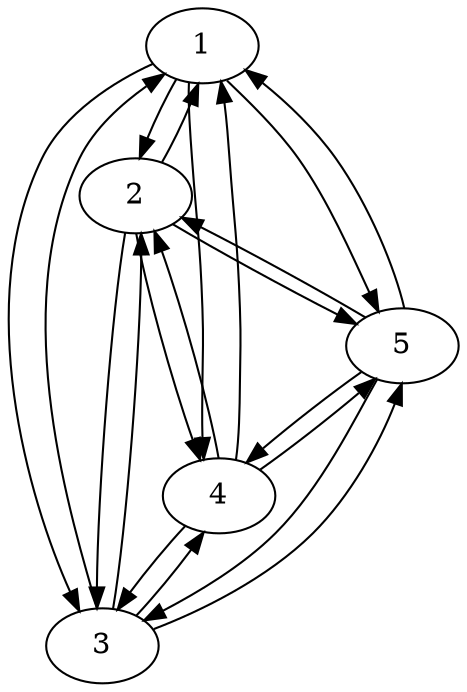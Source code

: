         digraph G {
          d2tdocpreamble = "\usetikzlibrary{automata}";
          d2tfigpreamble = "\tikzstyle{every state}= [draw=black!120,very thick,fill=blue!20]";
          node[style= "state"];
          1->2; 1->3; 1->4; 1->5;
          2->1; 2->3; 2->4; 2->5;
          3->1; 3->2; 3->4; 3->5;
          4->2; 4->3; 4->1; 4->5;
          5->2; 5->3; 5->4; 5->1;
        }
      

